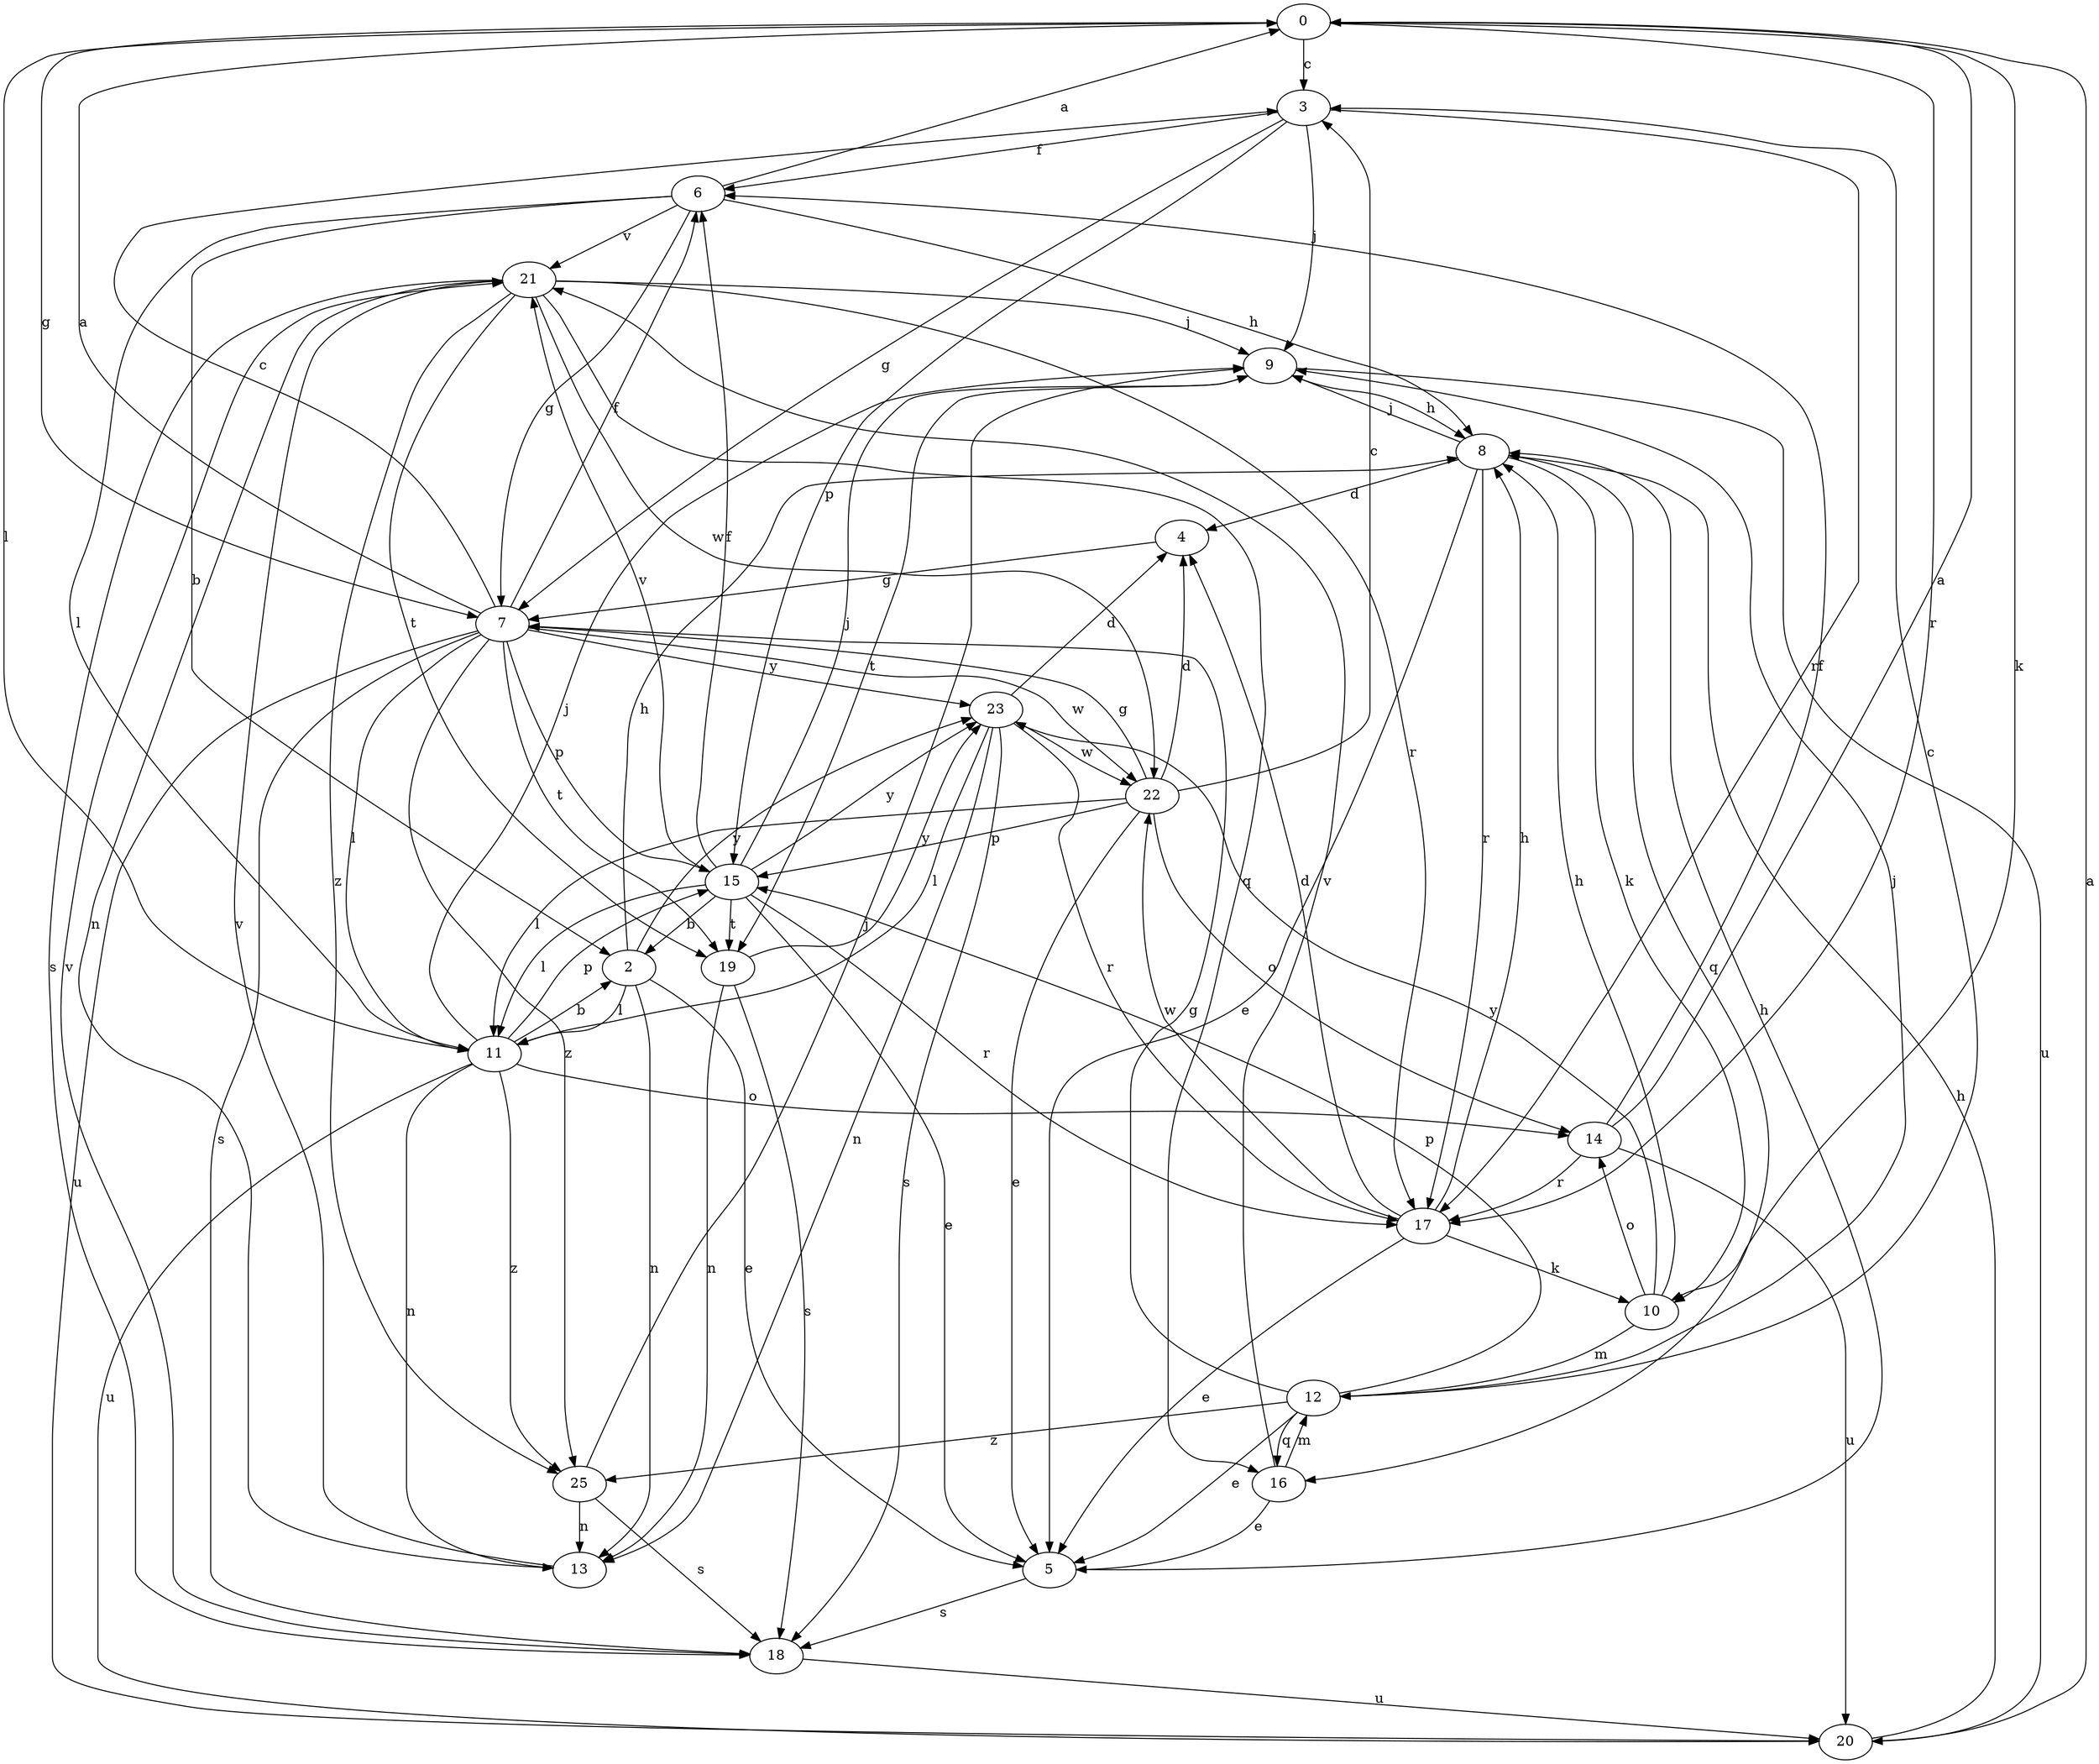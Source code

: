 strict digraph  {
0;
2;
3;
4;
5;
6;
7;
8;
9;
10;
11;
12;
13;
14;
15;
16;
17;
18;
19;
20;
21;
22;
23;
25;
0 -> 3  [label=c];
0 -> 7  [label=g];
0 -> 10  [label=k];
0 -> 11  [label=l];
0 -> 17  [label=r];
2 -> 5  [label=e];
2 -> 8  [label=h];
2 -> 11  [label=l];
2 -> 13  [label=n];
2 -> 23  [label=y];
3 -> 6  [label=f];
3 -> 7  [label=g];
3 -> 9  [label=j];
3 -> 15  [label=p];
3 -> 17  [label=r];
4 -> 7  [label=g];
5 -> 8  [label=h];
5 -> 18  [label=s];
6 -> 0  [label=a];
6 -> 2  [label=b];
6 -> 7  [label=g];
6 -> 8  [label=h];
6 -> 11  [label=l];
6 -> 21  [label=v];
7 -> 0  [label=a];
7 -> 3  [label=c];
7 -> 6  [label=f];
7 -> 11  [label=l];
7 -> 15  [label=p];
7 -> 18  [label=s];
7 -> 19  [label=t];
7 -> 20  [label=u];
7 -> 22  [label=w];
7 -> 23  [label=y];
7 -> 25  [label=z];
8 -> 4  [label=d];
8 -> 5  [label=e];
8 -> 9  [label=j];
8 -> 10  [label=k];
8 -> 16  [label=q];
8 -> 17  [label=r];
9 -> 8  [label=h];
9 -> 19  [label=t];
9 -> 20  [label=u];
10 -> 8  [label=h];
10 -> 12  [label=m];
10 -> 14  [label=o];
10 -> 23  [label=y];
11 -> 2  [label=b];
11 -> 9  [label=j];
11 -> 13  [label=n];
11 -> 14  [label=o];
11 -> 15  [label=p];
11 -> 20  [label=u];
11 -> 25  [label=z];
12 -> 3  [label=c];
12 -> 5  [label=e];
12 -> 7  [label=g];
12 -> 9  [label=j];
12 -> 15  [label=p];
12 -> 16  [label=q];
12 -> 25  [label=z];
13 -> 21  [label=v];
14 -> 0  [label=a];
14 -> 6  [label=f];
14 -> 17  [label=r];
14 -> 20  [label=u];
15 -> 2  [label=b];
15 -> 5  [label=e];
15 -> 6  [label=f];
15 -> 9  [label=j];
15 -> 11  [label=l];
15 -> 17  [label=r];
15 -> 19  [label=t];
15 -> 21  [label=v];
15 -> 23  [label=y];
16 -> 5  [label=e];
16 -> 12  [label=m];
16 -> 21  [label=v];
17 -> 4  [label=d];
17 -> 5  [label=e];
17 -> 8  [label=h];
17 -> 10  [label=k];
17 -> 22  [label=w];
18 -> 20  [label=u];
18 -> 21  [label=v];
19 -> 13  [label=n];
19 -> 18  [label=s];
19 -> 23  [label=y];
20 -> 0  [label=a];
20 -> 8  [label=h];
21 -> 9  [label=j];
21 -> 13  [label=n];
21 -> 16  [label=q];
21 -> 17  [label=r];
21 -> 18  [label=s];
21 -> 19  [label=t];
21 -> 22  [label=w];
21 -> 25  [label=z];
22 -> 3  [label=c];
22 -> 4  [label=d];
22 -> 5  [label=e];
22 -> 7  [label=g];
22 -> 11  [label=l];
22 -> 14  [label=o];
22 -> 15  [label=p];
23 -> 4  [label=d];
23 -> 11  [label=l];
23 -> 13  [label=n];
23 -> 17  [label=r];
23 -> 18  [label=s];
23 -> 22  [label=w];
25 -> 9  [label=j];
25 -> 13  [label=n];
25 -> 18  [label=s];
}
